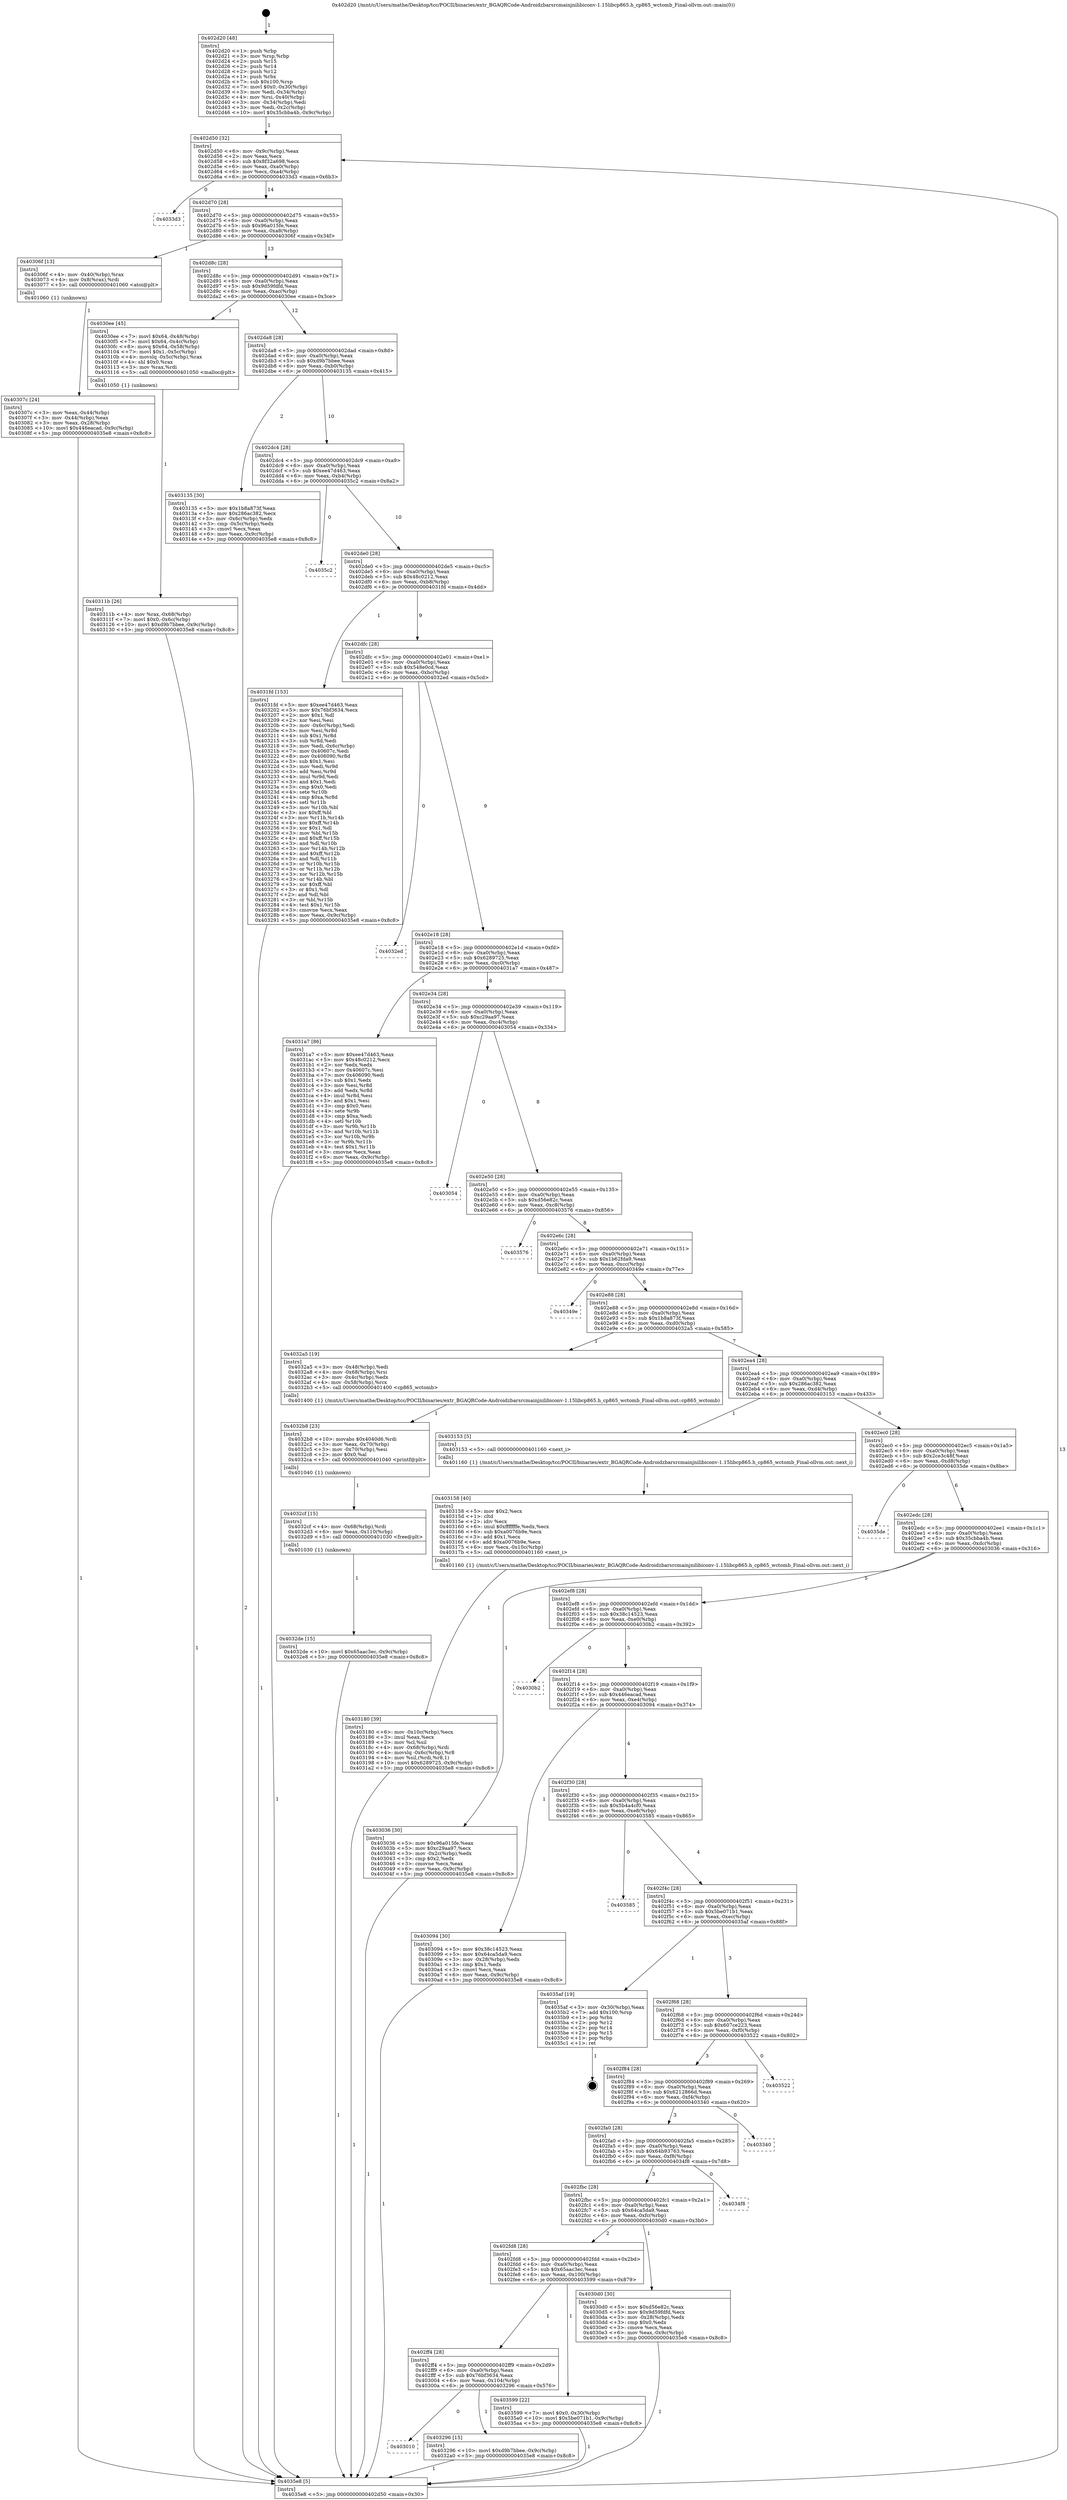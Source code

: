digraph "0x402d20" {
  label = "0x402d20 (/mnt/c/Users/mathe/Desktop/tcc/POCII/binaries/extr_BGAQRCode-Androidzbarsrcmainjnilibiconv-1.15libcp865.h_cp865_wctomb_Final-ollvm.out::main(0))"
  labelloc = "t"
  node[shape=record]

  Entry [label="",width=0.3,height=0.3,shape=circle,fillcolor=black,style=filled]
  "0x402d50" [label="{
     0x402d50 [32]\l
     | [instrs]\l
     &nbsp;&nbsp;0x402d50 \<+6\>: mov -0x9c(%rbp),%eax\l
     &nbsp;&nbsp;0x402d56 \<+2\>: mov %eax,%ecx\l
     &nbsp;&nbsp;0x402d58 \<+6\>: sub $0x8f32a698,%ecx\l
     &nbsp;&nbsp;0x402d5e \<+6\>: mov %eax,-0xa0(%rbp)\l
     &nbsp;&nbsp;0x402d64 \<+6\>: mov %ecx,-0xa4(%rbp)\l
     &nbsp;&nbsp;0x402d6a \<+6\>: je 00000000004033d3 \<main+0x6b3\>\l
  }"]
  "0x4033d3" [label="{
     0x4033d3\l
  }", style=dashed]
  "0x402d70" [label="{
     0x402d70 [28]\l
     | [instrs]\l
     &nbsp;&nbsp;0x402d70 \<+5\>: jmp 0000000000402d75 \<main+0x55\>\l
     &nbsp;&nbsp;0x402d75 \<+6\>: mov -0xa0(%rbp),%eax\l
     &nbsp;&nbsp;0x402d7b \<+5\>: sub $0x96a015fe,%eax\l
     &nbsp;&nbsp;0x402d80 \<+6\>: mov %eax,-0xa8(%rbp)\l
     &nbsp;&nbsp;0x402d86 \<+6\>: je 000000000040306f \<main+0x34f\>\l
  }"]
  Exit [label="",width=0.3,height=0.3,shape=circle,fillcolor=black,style=filled,peripheries=2]
  "0x40306f" [label="{
     0x40306f [13]\l
     | [instrs]\l
     &nbsp;&nbsp;0x40306f \<+4\>: mov -0x40(%rbp),%rax\l
     &nbsp;&nbsp;0x403073 \<+4\>: mov 0x8(%rax),%rdi\l
     &nbsp;&nbsp;0x403077 \<+5\>: call 0000000000401060 \<atoi@plt\>\l
     | [calls]\l
     &nbsp;&nbsp;0x401060 \{1\} (unknown)\l
  }"]
  "0x402d8c" [label="{
     0x402d8c [28]\l
     | [instrs]\l
     &nbsp;&nbsp;0x402d8c \<+5\>: jmp 0000000000402d91 \<main+0x71\>\l
     &nbsp;&nbsp;0x402d91 \<+6\>: mov -0xa0(%rbp),%eax\l
     &nbsp;&nbsp;0x402d97 \<+5\>: sub $0x9d59fdfd,%eax\l
     &nbsp;&nbsp;0x402d9c \<+6\>: mov %eax,-0xac(%rbp)\l
     &nbsp;&nbsp;0x402da2 \<+6\>: je 00000000004030ee \<main+0x3ce\>\l
  }"]
  "0x4032de" [label="{
     0x4032de [15]\l
     | [instrs]\l
     &nbsp;&nbsp;0x4032de \<+10\>: movl $0x65aac3ec,-0x9c(%rbp)\l
     &nbsp;&nbsp;0x4032e8 \<+5\>: jmp 00000000004035e8 \<main+0x8c8\>\l
  }"]
  "0x4030ee" [label="{
     0x4030ee [45]\l
     | [instrs]\l
     &nbsp;&nbsp;0x4030ee \<+7\>: movl $0x64,-0x48(%rbp)\l
     &nbsp;&nbsp;0x4030f5 \<+7\>: movl $0x64,-0x4c(%rbp)\l
     &nbsp;&nbsp;0x4030fc \<+8\>: movq $0x64,-0x58(%rbp)\l
     &nbsp;&nbsp;0x403104 \<+7\>: movl $0x1,-0x5c(%rbp)\l
     &nbsp;&nbsp;0x40310b \<+4\>: movslq -0x5c(%rbp),%rax\l
     &nbsp;&nbsp;0x40310f \<+4\>: shl $0x0,%rax\l
     &nbsp;&nbsp;0x403113 \<+3\>: mov %rax,%rdi\l
     &nbsp;&nbsp;0x403116 \<+5\>: call 0000000000401050 \<malloc@plt\>\l
     | [calls]\l
     &nbsp;&nbsp;0x401050 \{1\} (unknown)\l
  }"]
  "0x402da8" [label="{
     0x402da8 [28]\l
     | [instrs]\l
     &nbsp;&nbsp;0x402da8 \<+5\>: jmp 0000000000402dad \<main+0x8d\>\l
     &nbsp;&nbsp;0x402dad \<+6\>: mov -0xa0(%rbp),%eax\l
     &nbsp;&nbsp;0x402db3 \<+5\>: sub $0xd9b7bbee,%eax\l
     &nbsp;&nbsp;0x402db8 \<+6\>: mov %eax,-0xb0(%rbp)\l
     &nbsp;&nbsp;0x402dbe \<+6\>: je 0000000000403135 \<main+0x415\>\l
  }"]
  "0x4032cf" [label="{
     0x4032cf [15]\l
     | [instrs]\l
     &nbsp;&nbsp;0x4032cf \<+4\>: mov -0x68(%rbp),%rdi\l
     &nbsp;&nbsp;0x4032d3 \<+6\>: mov %eax,-0x110(%rbp)\l
     &nbsp;&nbsp;0x4032d9 \<+5\>: call 0000000000401030 \<free@plt\>\l
     | [calls]\l
     &nbsp;&nbsp;0x401030 \{1\} (unknown)\l
  }"]
  "0x403135" [label="{
     0x403135 [30]\l
     | [instrs]\l
     &nbsp;&nbsp;0x403135 \<+5\>: mov $0x1b8a873f,%eax\l
     &nbsp;&nbsp;0x40313a \<+5\>: mov $0x286ac382,%ecx\l
     &nbsp;&nbsp;0x40313f \<+3\>: mov -0x6c(%rbp),%edx\l
     &nbsp;&nbsp;0x403142 \<+3\>: cmp -0x5c(%rbp),%edx\l
     &nbsp;&nbsp;0x403145 \<+3\>: cmovl %ecx,%eax\l
     &nbsp;&nbsp;0x403148 \<+6\>: mov %eax,-0x9c(%rbp)\l
     &nbsp;&nbsp;0x40314e \<+5\>: jmp 00000000004035e8 \<main+0x8c8\>\l
  }"]
  "0x402dc4" [label="{
     0x402dc4 [28]\l
     | [instrs]\l
     &nbsp;&nbsp;0x402dc4 \<+5\>: jmp 0000000000402dc9 \<main+0xa9\>\l
     &nbsp;&nbsp;0x402dc9 \<+6\>: mov -0xa0(%rbp),%eax\l
     &nbsp;&nbsp;0x402dcf \<+5\>: sub $0xee47d463,%eax\l
     &nbsp;&nbsp;0x402dd4 \<+6\>: mov %eax,-0xb4(%rbp)\l
     &nbsp;&nbsp;0x402dda \<+6\>: je 00000000004035c2 \<main+0x8a2\>\l
  }"]
  "0x4032b8" [label="{
     0x4032b8 [23]\l
     | [instrs]\l
     &nbsp;&nbsp;0x4032b8 \<+10\>: movabs $0x4040d6,%rdi\l
     &nbsp;&nbsp;0x4032c2 \<+3\>: mov %eax,-0x70(%rbp)\l
     &nbsp;&nbsp;0x4032c5 \<+3\>: mov -0x70(%rbp),%esi\l
     &nbsp;&nbsp;0x4032c8 \<+2\>: mov $0x0,%al\l
     &nbsp;&nbsp;0x4032ca \<+5\>: call 0000000000401040 \<printf@plt\>\l
     | [calls]\l
     &nbsp;&nbsp;0x401040 \{1\} (unknown)\l
  }"]
  "0x4035c2" [label="{
     0x4035c2\l
  }", style=dashed]
  "0x402de0" [label="{
     0x402de0 [28]\l
     | [instrs]\l
     &nbsp;&nbsp;0x402de0 \<+5\>: jmp 0000000000402de5 \<main+0xc5\>\l
     &nbsp;&nbsp;0x402de5 \<+6\>: mov -0xa0(%rbp),%eax\l
     &nbsp;&nbsp;0x402deb \<+5\>: sub $0x48c0212,%eax\l
     &nbsp;&nbsp;0x402df0 \<+6\>: mov %eax,-0xb8(%rbp)\l
     &nbsp;&nbsp;0x402df6 \<+6\>: je 00000000004031fd \<main+0x4dd\>\l
  }"]
  "0x403010" [label="{
     0x403010\l
  }", style=dashed]
  "0x4031fd" [label="{
     0x4031fd [153]\l
     | [instrs]\l
     &nbsp;&nbsp;0x4031fd \<+5\>: mov $0xee47d463,%eax\l
     &nbsp;&nbsp;0x403202 \<+5\>: mov $0x76bf3634,%ecx\l
     &nbsp;&nbsp;0x403207 \<+2\>: mov $0x1,%dl\l
     &nbsp;&nbsp;0x403209 \<+2\>: xor %esi,%esi\l
     &nbsp;&nbsp;0x40320b \<+3\>: mov -0x6c(%rbp),%edi\l
     &nbsp;&nbsp;0x40320e \<+3\>: mov %esi,%r8d\l
     &nbsp;&nbsp;0x403211 \<+4\>: sub $0x1,%r8d\l
     &nbsp;&nbsp;0x403215 \<+3\>: sub %r8d,%edi\l
     &nbsp;&nbsp;0x403218 \<+3\>: mov %edi,-0x6c(%rbp)\l
     &nbsp;&nbsp;0x40321b \<+7\>: mov 0x40607c,%edi\l
     &nbsp;&nbsp;0x403222 \<+8\>: mov 0x406090,%r8d\l
     &nbsp;&nbsp;0x40322a \<+3\>: sub $0x1,%esi\l
     &nbsp;&nbsp;0x40322d \<+3\>: mov %edi,%r9d\l
     &nbsp;&nbsp;0x403230 \<+3\>: add %esi,%r9d\l
     &nbsp;&nbsp;0x403233 \<+4\>: imul %r9d,%edi\l
     &nbsp;&nbsp;0x403237 \<+3\>: and $0x1,%edi\l
     &nbsp;&nbsp;0x40323a \<+3\>: cmp $0x0,%edi\l
     &nbsp;&nbsp;0x40323d \<+4\>: sete %r10b\l
     &nbsp;&nbsp;0x403241 \<+4\>: cmp $0xa,%r8d\l
     &nbsp;&nbsp;0x403245 \<+4\>: setl %r11b\l
     &nbsp;&nbsp;0x403249 \<+3\>: mov %r10b,%bl\l
     &nbsp;&nbsp;0x40324c \<+3\>: xor $0xff,%bl\l
     &nbsp;&nbsp;0x40324f \<+3\>: mov %r11b,%r14b\l
     &nbsp;&nbsp;0x403252 \<+4\>: xor $0xff,%r14b\l
     &nbsp;&nbsp;0x403256 \<+3\>: xor $0x1,%dl\l
     &nbsp;&nbsp;0x403259 \<+3\>: mov %bl,%r15b\l
     &nbsp;&nbsp;0x40325c \<+4\>: and $0xff,%r15b\l
     &nbsp;&nbsp;0x403260 \<+3\>: and %dl,%r10b\l
     &nbsp;&nbsp;0x403263 \<+3\>: mov %r14b,%r12b\l
     &nbsp;&nbsp;0x403266 \<+4\>: and $0xff,%r12b\l
     &nbsp;&nbsp;0x40326a \<+3\>: and %dl,%r11b\l
     &nbsp;&nbsp;0x40326d \<+3\>: or %r10b,%r15b\l
     &nbsp;&nbsp;0x403270 \<+3\>: or %r11b,%r12b\l
     &nbsp;&nbsp;0x403273 \<+3\>: xor %r12b,%r15b\l
     &nbsp;&nbsp;0x403276 \<+3\>: or %r14b,%bl\l
     &nbsp;&nbsp;0x403279 \<+3\>: xor $0xff,%bl\l
     &nbsp;&nbsp;0x40327c \<+3\>: or $0x1,%dl\l
     &nbsp;&nbsp;0x40327f \<+2\>: and %dl,%bl\l
     &nbsp;&nbsp;0x403281 \<+3\>: or %bl,%r15b\l
     &nbsp;&nbsp;0x403284 \<+4\>: test $0x1,%r15b\l
     &nbsp;&nbsp;0x403288 \<+3\>: cmovne %ecx,%eax\l
     &nbsp;&nbsp;0x40328b \<+6\>: mov %eax,-0x9c(%rbp)\l
     &nbsp;&nbsp;0x403291 \<+5\>: jmp 00000000004035e8 \<main+0x8c8\>\l
  }"]
  "0x402dfc" [label="{
     0x402dfc [28]\l
     | [instrs]\l
     &nbsp;&nbsp;0x402dfc \<+5\>: jmp 0000000000402e01 \<main+0xe1\>\l
     &nbsp;&nbsp;0x402e01 \<+6\>: mov -0xa0(%rbp),%eax\l
     &nbsp;&nbsp;0x402e07 \<+5\>: sub $0x548e0cd,%eax\l
     &nbsp;&nbsp;0x402e0c \<+6\>: mov %eax,-0xbc(%rbp)\l
     &nbsp;&nbsp;0x402e12 \<+6\>: je 00000000004032ed \<main+0x5cd\>\l
  }"]
  "0x403296" [label="{
     0x403296 [15]\l
     | [instrs]\l
     &nbsp;&nbsp;0x403296 \<+10\>: movl $0xd9b7bbee,-0x9c(%rbp)\l
     &nbsp;&nbsp;0x4032a0 \<+5\>: jmp 00000000004035e8 \<main+0x8c8\>\l
  }"]
  "0x4032ed" [label="{
     0x4032ed\l
  }", style=dashed]
  "0x402e18" [label="{
     0x402e18 [28]\l
     | [instrs]\l
     &nbsp;&nbsp;0x402e18 \<+5\>: jmp 0000000000402e1d \<main+0xfd\>\l
     &nbsp;&nbsp;0x402e1d \<+6\>: mov -0xa0(%rbp),%eax\l
     &nbsp;&nbsp;0x402e23 \<+5\>: sub $0x6289725,%eax\l
     &nbsp;&nbsp;0x402e28 \<+6\>: mov %eax,-0xc0(%rbp)\l
     &nbsp;&nbsp;0x402e2e \<+6\>: je 00000000004031a7 \<main+0x487\>\l
  }"]
  "0x402ff4" [label="{
     0x402ff4 [28]\l
     | [instrs]\l
     &nbsp;&nbsp;0x402ff4 \<+5\>: jmp 0000000000402ff9 \<main+0x2d9\>\l
     &nbsp;&nbsp;0x402ff9 \<+6\>: mov -0xa0(%rbp),%eax\l
     &nbsp;&nbsp;0x402fff \<+5\>: sub $0x76bf3634,%eax\l
     &nbsp;&nbsp;0x403004 \<+6\>: mov %eax,-0x104(%rbp)\l
     &nbsp;&nbsp;0x40300a \<+6\>: je 0000000000403296 \<main+0x576\>\l
  }"]
  "0x4031a7" [label="{
     0x4031a7 [86]\l
     | [instrs]\l
     &nbsp;&nbsp;0x4031a7 \<+5\>: mov $0xee47d463,%eax\l
     &nbsp;&nbsp;0x4031ac \<+5\>: mov $0x48c0212,%ecx\l
     &nbsp;&nbsp;0x4031b1 \<+2\>: xor %edx,%edx\l
     &nbsp;&nbsp;0x4031b3 \<+7\>: mov 0x40607c,%esi\l
     &nbsp;&nbsp;0x4031ba \<+7\>: mov 0x406090,%edi\l
     &nbsp;&nbsp;0x4031c1 \<+3\>: sub $0x1,%edx\l
     &nbsp;&nbsp;0x4031c4 \<+3\>: mov %esi,%r8d\l
     &nbsp;&nbsp;0x4031c7 \<+3\>: add %edx,%r8d\l
     &nbsp;&nbsp;0x4031ca \<+4\>: imul %r8d,%esi\l
     &nbsp;&nbsp;0x4031ce \<+3\>: and $0x1,%esi\l
     &nbsp;&nbsp;0x4031d1 \<+3\>: cmp $0x0,%esi\l
     &nbsp;&nbsp;0x4031d4 \<+4\>: sete %r9b\l
     &nbsp;&nbsp;0x4031d8 \<+3\>: cmp $0xa,%edi\l
     &nbsp;&nbsp;0x4031db \<+4\>: setl %r10b\l
     &nbsp;&nbsp;0x4031df \<+3\>: mov %r9b,%r11b\l
     &nbsp;&nbsp;0x4031e2 \<+3\>: and %r10b,%r11b\l
     &nbsp;&nbsp;0x4031e5 \<+3\>: xor %r10b,%r9b\l
     &nbsp;&nbsp;0x4031e8 \<+3\>: or %r9b,%r11b\l
     &nbsp;&nbsp;0x4031eb \<+4\>: test $0x1,%r11b\l
     &nbsp;&nbsp;0x4031ef \<+3\>: cmovne %ecx,%eax\l
     &nbsp;&nbsp;0x4031f2 \<+6\>: mov %eax,-0x9c(%rbp)\l
     &nbsp;&nbsp;0x4031f8 \<+5\>: jmp 00000000004035e8 \<main+0x8c8\>\l
  }"]
  "0x402e34" [label="{
     0x402e34 [28]\l
     | [instrs]\l
     &nbsp;&nbsp;0x402e34 \<+5\>: jmp 0000000000402e39 \<main+0x119\>\l
     &nbsp;&nbsp;0x402e39 \<+6\>: mov -0xa0(%rbp),%eax\l
     &nbsp;&nbsp;0x402e3f \<+5\>: sub $0xc29aa97,%eax\l
     &nbsp;&nbsp;0x402e44 \<+6\>: mov %eax,-0xc4(%rbp)\l
     &nbsp;&nbsp;0x402e4a \<+6\>: je 0000000000403054 \<main+0x334\>\l
  }"]
  "0x403599" [label="{
     0x403599 [22]\l
     | [instrs]\l
     &nbsp;&nbsp;0x403599 \<+7\>: movl $0x0,-0x30(%rbp)\l
     &nbsp;&nbsp;0x4035a0 \<+10\>: movl $0x5be071b1,-0x9c(%rbp)\l
     &nbsp;&nbsp;0x4035aa \<+5\>: jmp 00000000004035e8 \<main+0x8c8\>\l
  }"]
  "0x403054" [label="{
     0x403054\l
  }", style=dashed]
  "0x402e50" [label="{
     0x402e50 [28]\l
     | [instrs]\l
     &nbsp;&nbsp;0x402e50 \<+5\>: jmp 0000000000402e55 \<main+0x135\>\l
     &nbsp;&nbsp;0x402e55 \<+6\>: mov -0xa0(%rbp),%eax\l
     &nbsp;&nbsp;0x402e5b \<+5\>: sub $0xd56e82c,%eax\l
     &nbsp;&nbsp;0x402e60 \<+6\>: mov %eax,-0xc8(%rbp)\l
     &nbsp;&nbsp;0x402e66 \<+6\>: je 0000000000403576 \<main+0x856\>\l
  }"]
  "0x403180" [label="{
     0x403180 [39]\l
     | [instrs]\l
     &nbsp;&nbsp;0x403180 \<+6\>: mov -0x10c(%rbp),%ecx\l
     &nbsp;&nbsp;0x403186 \<+3\>: imul %eax,%ecx\l
     &nbsp;&nbsp;0x403189 \<+3\>: mov %cl,%sil\l
     &nbsp;&nbsp;0x40318c \<+4\>: mov -0x68(%rbp),%rdi\l
     &nbsp;&nbsp;0x403190 \<+4\>: movslq -0x6c(%rbp),%r8\l
     &nbsp;&nbsp;0x403194 \<+4\>: mov %sil,(%rdi,%r8,1)\l
     &nbsp;&nbsp;0x403198 \<+10\>: movl $0x6289725,-0x9c(%rbp)\l
     &nbsp;&nbsp;0x4031a2 \<+5\>: jmp 00000000004035e8 \<main+0x8c8\>\l
  }"]
  "0x403576" [label="{
     0x403576\l
  }", style=dashed]
  "0x402e6c" [label="{
     0x402e6c [28]\l
     | [instrs]\l
     &nbsp;&nbsp;0x402e6c \<+5\>: jmp 0000000000402e71 \<main+0x151\>\l
     &nbsp;&nbsp;0x402e71 \<+6\>: mov -0xa0(%rbp),%eax\l
     &nbsp;&nbsp;0x402e77 \<+5\>: sub $0x1b62fda9,%eax\l
     &nbsp;&nbsp;0x402e7c \<+6\>: mov %eax,-0xcc(%rbp)\l
     &nbsp;&nbsp;0x402e82 \<+6\>: je 000000000040349e \<main+0x77e\>\l
  }"]
  "0x403158" [label="{
     0x403158 [40]\l
     | [instrs]\l
     &nbsp;&nbsp;0x403158 \<+5\>: mov $0x2,%ecx\l
     &nbsp;&nbsp;0x40315d \<+1\>: cltd\l
     &nbsp;&nbsp;0x40315e \<+2\>: idiv %ecx\l
     &nbsp;&nbsp;0x403160 \<+6\>: imul $0xfffffffe,%edx,%ecx\l
     &nbsp;&nbsp;0x403166 \<+6\>: sub $0xa0076b9e,%ecx\l
     &nbsp;&nbsp;0x40316c \<+3\>: add $0x1,%ecx\l
     &nbsp;&nbsp;0x40316f \<+6\>: add $0xa0076b9e,%ecx\l
     &nbsp;&nbsp;0x403175 \<+6\>: mov %ecx,-0x10c(%rbp)\l
     &nbsp;&nbsp;0x40317b \<+5\>: call 0000000000401160 \<next_i\>\l
     | [calls]\l
     &nbsp;&nbsp;0x401160 \{1\} (/mnt/c/Users/mathe/Desktop/tcc/POCII/binaries/extr_BGAQRCode-Androidzbarsrcmainjnilibiconv-1.15libcp865.h_cp865_wctomb_Final-ollvm.out::next_i)\l
  }"]
  "0x40349e" [label="{
     0x40349e\l
  }", style=dashed]
  "0x402e88" [label="{
     0x402e88 [28]\l
     | [instrs]\l
     &nbsp;&nbsp;0x402e88 \<+5\>: jmp 0000000000402e8d \<main+0x16d\>\l
     &nbsp;&nbsp;0x402e8d \<+6\>: mov -0xa0(%rbp),%eax\l
     &nbsp;&nbsp;0x402e93 \<+5\>: sub $0x1b8a873f,%eax\l
     &nbsp;&nbsp;0x402e98 \<+6\>: mov %eax,-0xd0(%rbp)\l
     &nbsp;&nbsp;0x402e9e \<+6\>: je 00000000004032a5 \<main+0x585\>\l
  }"]
  "0x40311b" [label="{
     0x40311b [26]\l
     | [instrs]\l
     &nbsp;&nbsp;0x40311b \<+4\>: mov %rax,-0x68(%rbp)\l
     &nbsp;&nbsp;0x40311f \<+7\>: movl $0x0,-0x6c(%rbp)\l
     &nbsp;&nbsp;0x403126 \<+10\>: movl $0xd9b7bbee,-0x9c(%rbp)\l
     &nbsp;&nbsp;0x403130 \<+5\>: jmp 00000000004035e8 \<main+0x8c8\>\l
  }"]
  "0x4032a5" [label="{
     0x4032a5 [19]\l
     | [instrs]\l
     &nbsp;&nbsp;0x4032a5 \<+3\>: mov -0x48(%rbp),%edi\l
     &nbsp;&nbsp;0x4032a8 \<+4\>: mov -0x68(%rbp),%rsi\l
     &nbsp;&nbsp;0x4032ac \<+3\>: mov -0x4c(%rbp),%edx\l
     &nbsp;&nbsp;0x4032af \<+4\>: mov -0x58(%rbp),%rcx\l
     &nbsp;&nbsp;0x4032b3 \<+5\>: call 0000000000401400 \<cp865_wctomb\>\l
     | [calls]\l
     &nbsp;&nbsp;0x401400 \{1\} (/mnt/c/Users/mathe/Desktop/tcc/POCII/binaries/extr_BGAQRCode-Androidzbarsrcmainjnilibiconv-1.15libcp865.h_cp865_wctomb_Final-ollvm.out::cp865_wctomb)\l
  }"]
  "0x402ea4" [label="{
     0x402ea4 [28]\l
     | [instrs]\l
     &nbsp;&nbsp;0x402ea4 \<+5\>: jmp 0000000000402ea9 \<main+0x189\>\l
     &nbsp;&nbsp;0x402ea9 \<+6\>: mov -0xa0(%rbp),%eax\l
     &nbsp;&nbsp;0x402eaf \<+5\>: sub $0x286ac382,%eax\l
     &nbsp;&nbsp;0x402eb4 \<+6\>: mov %eax,-0xd4(%rbp)\l
     &nbsp;&nbsp;0x402eba \<+6\>: je 0000000000403153 \<main+0x433\>\l
  }"]
  "0x402fd8" [label="{
     0x402fd8 [28]\l
     | [instrs]\l
     &nbsp;&nbsp;0x402fd8 \<+5\>: jmp 0000000000402fdd \<main+0x2bd\>\l
     &nbsp;&nbsp;0x402fdd \<+6\>: mov -0xa0(%rbp),%eax\l
     &nbsp;&nbsp;0x402fe3 \<+5\>: sub $0x65aac3ec,%eax\l
     &nbsp;&nbsp;0x402fe8 \<+6\>: mov %eax,-0x100(%rbp)\l
     &nbsp;&nbsp;0x402fee \<+6\>: je 0000000000403599 \<main+0x879\>\l
  }"]
  "0x403153" [label="{
     0x403153 [5]\l
     | [instrs]\l
     &nbsp;&nbsp;0x403153 \<+5\>: call 0000000000401160 \<next_i\>\l
     | [calls]\l
     &nbsp;&nbsp;0x401160 \{1\} (/mnt/c/Users/mathe/Desktop/tcc/POCII/binaries/extr_BGAQRCode-Androidzbarsrcmainjnilibiconv-1.15libcp865.h_cp865_wctomb_Final-ollvm.out::next_i)\l
  }"]
  "0x402ec0" [label="{
     0x402ec0 [28]\l
     | [instrs]\l
     &nbsp;&nbsp;0x402ec0 \<+5\>: jmp 0000000000402ec5 \<main+0x1a5\>\l
     &nbsp;&nbsp;0x402ec5 \<+6\>: mov -0xa0(%rbp),%eax\l
     &nbsp;&nbsp;0x402ecb \<+5\>: sub $0x2ce3c48f,%eax\l
     &nbsp;&nbsp;0x402ed0 \<+6\>: mov %eax,-0xd8(%rbp)\l
     &nbsp;&nbsp;0x402ed6 \<+6\>: je 00000000004035de \<main+0x8be\>\l
  }"]
  "0x4030d0" [label="{
     0x4030d0 [30]\l
     | [instrs]\l
     &nbsp;&nbsp;0x4030d0 \<+5\>: mov $0xd56e82c,%eax\l
     &nbsp;&nbsp;0x4030d5 \<+5\>: mov $0x9d59fdfd,%ecx\l
     &nbsp;&nbsp;0x4030da \<+3\>: mov -0x28(%rbp),%edx\l
     &nbsp;&nbsp;0x4030dd \<+3\>: cmp $0x0,%edx\l
     &nbsp;&nbsp;0x4030e0 \<+3\>: cmove %ecx,%eax\l
     &nbsp;&nbsp;0x4030e3 \<+6\>: mov %eax,-0x9c(%rbp)\l
     &nbsp;&nbsp;0x4030e9 \<+5\>: jmp 00000000004035e8 \<main+0x8c8\>\l
  }"]
  "0x4035de" [label="{
     0x4035de\l
  }", style=dashed]
  "0x402edc" [label="{
     0x402edc [28]\l
     | [instrs]\l
     &nbsp;&nbsp;0x402edc \<+5\>: jmp 0000000000402ee1 \<main+0x1c1\>\l
     &nbsp;&nbsp;0x402ee1 \<+6\>: mov -0xa0(%rbp),%eax\l
     &nbsp;&nbsp;0x402ee7 \<+5\>: sub $0x35cbba4b,%eax\l
     &nbsp;&nbsp;0x402eec \<+6\>: mov %eax,-0xdc(%rbp)\l
     &nbsp;&nbsp;0x402ef2 \<+6\>: je 0000000000403036 \<main+0x316\>\l
  }"]
  "0x402fbc" [label="{
     0x402fbc [28]\l
     | [instrs]\l
     &nbsp;&nbsp;0x402fbc \<+5\>: jmp 0000000000402fc1 \<main+0x2a1\>\l
     &nbsp;&nbsp;0x402fc1 \<+6\>: mov -0xa0(%rbp),%eax\l
     &nbsp;&nbsp;0x402fc7 \<+5\>: sub $0x64ca5da9,%eax\l
     &nbsp;&nbsp;0x402fcc \<+6\>: mov %eax,-0xfc(%rbp)\l
     &nbsp;&nbsp;0x402fd2 \<+6\>: je 00000000004030d0 \<main+0x3b0\>\l
  }"]
  "0x403036" [label="{
     0x403036 [30]\l
     | [instrs]\l
     &nbsp;&nbsp;0x403036 \<+5\>: mov $0x96a015fe,%eax\l
     &nbsp;&nbsp;0x40303b \<+5\>: mov $0xc29aa97,%ecx\l
     &nbsp;&nbsp;0x403040 \<+3\>: mov -0x2c(%rbp),%edx\l
     &nbsp;&nbsp;0x403043 \<+3\>: cmp $0x2,%edx\l
     &nbsp;&nbsp;0x403046 \<+3\>: cmovne %ecx,%eax\l
     &nbsp;&nbsp;0x403049 \<+6\>: mov %eax,-0x9c(%rbp)\l
     &nbsp;&nbsp;0x40304f \<+5\>: jmp 00000000004035e8 \<main+0x8c8\>\l
  }"]
  "0x402ef8" [label="{
     0x402ef8 [28]\l
     | [instrs]\l
     &nbsp;&nbsp;0x402ef8 \<+5\>: jmp 0000000000402efd \<main+0x1dd\>\l
     &nbsp;&nbsp;0x402efd \<+6\>: mov -0xa0(%rbp),%eax\l
     &nbsp;&nbsp;0x402f03 \<+5\>: sub $0x38c14523,%eax\l
     &nbsp;&nbsp;0x402f08 \<+6\>: mov %eax,-0xe0(%rbp)\l
     &nbsp;&nbsp;0x402f0e \<+6\>: je 00000000004030b2 \<main+0x392\>\l
  }"]
  "0x4035e8" [label="{
     0x4035e8 [5]\l
     | [instrs]\l
     &nbsp;&nbsp;0x4035e8 \<+5\>: jmp 0000000000402d50 \<main+0x30\>\l
  }"]
  "0x402d20" [label="{
     0x402d20 [48]\l
     | [instrs]\l
     &nbsp;&nbsp;0x402d20 \<+1\>: push %rbp\l
     &nbsp;&nbsp;0x402d21 \<+3\>: mov %rsp,%rbp\l
     &nbsp;&nbsp;0x402d24 \<+2\>: push %r15\l
     &nbsp;&nbsp;0x402d26 \<+2\>: push %r14\l
     &nbsp;&nbsp;0x402d28 \<+2\>: push %r12\l
     &nbsp;&nbsp;0x402d2a \<+1\>: push %rbx\l
     &nbsp;&nbsp;0x402d2b \<+7\>: sub $0x100,%rsp\l
     &nbsp;&nbsp;0x402d32 \<+7\>: movl $0x0,-0x30(%rbp)\l
     &nbsp;&nbsp;0x402d39 \<+3\>: mov %edi,-0x34(%rbp)\l
     &nbsp;&nbsp;0x402d3c \<+4\>: mov %rsi,-0x40(%rbp)\l
     &nbsp;&nbsp;0x402d40 \<+3\>: mov -0x34(%rbp),%edi\l
     &nbsp;&nbsp;0x402d43 \<+3\>: mov %edi,-0x2c(%rbp)\l
     &nbsp;&nbsp;0x402d46 \<+10\>: movl $0x35cbba4b,-0x9c(%rbp)\l
  }"]
  "0x40307c" [label="{
     0x40307c [24]\l
     | [instrs]\l
     &nbsp;&nbsp;0x40307c \<+3\>: mov %eax,-0x44(%rbp)\l
     &nbsp;&nbsp;0x40307f \<+3\>: mov -0x44(%rbp),%eax\l
     &nbsp;&nbsp;0x403082 \<+3\>: mov %eax,-0x28(%rbp)\l
     &nbsp;&nbsp;0x403085 \<+10\>: movl $0x446eacad,-0x9c(%rbp)\l
     &nbsp;&nbsp;0x40308f \<+5\>: jmp 00000000004035e8 \<main+0x8c8\>\l
  }"]
  "0x4034f8" [label="{
     0x4034f8\l
  }", style=dashed]
  "0x4030b2" [label="{
     0x4030b2\l
  }", style=dashed]
  "0x402f14" [label="{
     0x402f14 [28]\l
     | [instrs]\l
     &nbsp;&nbsp;0x402f14 \<+5\>: jmp 0000000000402f19 \<main+0x1f9\>\l
     &nbsp;&nbsp;0x402f19 \<+6\>: mov -0xa0(%rbp),%eax\l
     &nbsp;&nbsp;0x402f1f \<+5\>: sub $0x446eacad,%eax\l
     &nbsp;&nbsp;0x402f24 \<+6\>: mov %eax,-0xe4(%rbp)\l
     &nbsp;&nbsp;0x402f2a \<+6\>: je 0000000000403094 \<main+0x374\>\l
  }"]
  "0x402fa0" [label="{
     0x402fa0 [28]\l
     | [instrs]\l
     &nbsp;&nbsp;0x402fa0 \<+5\>: jmp 0000000000402fa5 \<main+0x285\>\l
     &nbsp;&nbsp;0x402fa5 \<+6\>: mov -0xa0(%rbp),%eax\l
     &nbsp;&nbsp;0x402fab \<+5\>: sub $0x64b93763,%eax\l
     &nbsp;&nbsp;0x402fb0 \<+6\>: mov %eax,-0xf8(%rbp)\l
     &nbsp;&nbsp;0x402fb6 \<+6\>: je 00000000004034f8 \<main+0x7d8\>\l
  }"]
  "0x403094" [label="{
     0x403094 [30]\l
     | [instrs]\l
     &nbsp;&nbsp;0x403094 \<+5\>: mov $0x38c14523,%eax\l
     &nbsp;&nbsp;0x403099 \<+5\>: mov $0x64ca5da9,%ecx\l
     &nbsp;&nbsp;0x40309e \<+3\>: mov -0x28(%rbp),%edx\l
     &nbsp;&nbsp;0x4030a1 \<+3\>: cmp $0x1,%edx\l
     &nbsp;&nbsp;0x4030a4 \<+3\>: cmovl %ecx,%eax\l
     &nbsp;&nbsp;0x4030a7 \<+6\>: mov %eax,-0x9c(%rbp)\l
     &nbsp;&nbsp;0x4030ad \<+5\>: jmp 00000000004035e8 \<main+0x8c8\>\l
  }"]
  "0x402f30" [label="{
     0x402f30 [28]\l
     | [instrs]\l
     &nbsp;&nbsp;0x402f30 \<+5\>: jmp 0000000000402f35 \<main+0x215\>\l
     &nbsp;&nbsp;0x402f35 \<+6\>: mov -0xa0(%rbp),%eax\l
     &nbsp;&nbsp;0x402f3b \<+5\>: sub $0x5b4a4cf0,%eax\l
     &nbsp;&nbsp;0x402f40 \<+6\>: mov %eax,-0xe8(%rbp)\l
     &nbsp;&nbsp;0x402f46 \<+6\>: je 0000000000403585 \<main+0x865\>\l
  }"]
  "0x403340" [label="{
     0x403340\l
  }", style=dashed]
  "0x403585" [label="{
     0x403585\l
  }", style=dashed]
  "0x402f4c" [label="{
     0x402f4c [28]\l
     | [instrs]\l
     &nbsp;&nbsp;0x402f4c \<+5\>: jmp 0000000000402f51 \<main+0x231\>\l
     &nbsp;&nbsp;0x402f51 \<+6\>: mov -0xa0(%rbp),%eax\l
     &nbsp;&nbsp;0x402f57 \<+5\>: sub $0x5be071b1,%eax\l
     &nbsp;&nbsp;0x402f5c \<+6\>: mov %eax,-0xec(%rbp)\l
     &nbsp;&nbsp;0x402f62 \<+6\>: je 00000000004035af \<main+0x88f\>\l
  }"]
  "0x402f84" [label="{
     0x402f84 [28]\l
     | [instrs]\l
     &nbsp;&nbsp;0x402f84 \<+5\>: jmp 0000000000402f89 \<main+0x269\>\l
     &nbsp;&nbsp;0x402f89 \<+6\>: mov -0xa0(%rbp),%eax\l
     &nbsp;&nbsp;0x402f8f \<+5\>: sub $0x6212866d,%eax\l
     &nbsp;&nbsp;0x402f94 \<+6\>: mov %eax,-0xf4(%rbp)\l
     &nbsp;&nbsp;0x402f9a \<+6\>: je 0000000000403340 \<main+0x620\>\l
  }"]
  "0x4035af" [label="{
     0x4035af [19]\l
     | [instrs]\l
     &nbsp;&nbsp;0x4035af \<+3\>: mov -0x30(%rbp),%eax\l
     &nbsp;&nbsp;0x4035b2 \<+7\>: add $0x100,%rsp\l
     &nbsp;&nbsp;0x4035b9 \<+1\>: pop %rbx\l
     &nbsp;&nbsp;0x4035ba \<+2\>: pop %r12\l
     &nbsp;&nbsp;0x4035bc \<+2\>: pop %r14\l
     &nbsp;&nbsp;0x4035be \<+2\>: pop %r15\l
     &nbsp;&nbsp;0x4035c0 \<+1\>: pop %rbp\l
     &nbsp;&nbsp;0x4035c1 \<+1\>: ret\l
  }"]
  "0x402f68" [label="{
     0x402f68 [28]\l
     | [instrs]\l
     &nbsp;&nbsp;0x402f68 \<+5\>: jmp 0000000000402f6d \<main+0x24d\>\l
     &nbsp;&nbsp;0x402f6d \<+6\>: mov -0xa0(%rbp),%eax\l
     &nbsp;&nbsp;0x402f73 \<+5\>: sub $0x607ce223,%eax\l
     &nbsp;&nbsp;0x402f78 \<+6\>: mov %eax,-0xf0(%rbp)\l
     &nbsp;&nbsp;0x402f7e \<+6\>: je 0000000000403522 \<main+0x802\>\l
  }"]
  "0x403522" [label="{
     0x403522\l
  }", style=dashed]
  Entry -> "0x402d20" [label=" 1"]
  "0x402d50" -> "0x4033d3" [label=" 0"]
  "0x402d50" -> "0x402d70" [label=" 14"]
  "0x4035af" -> Exit [label=" 1"]
  "0x402d70" -> "0x40306f" [label=" 1"]
  "0x402d70" -> "0x402d8c" [label=" 13"]
  "0x403599" -> "0x4035e8" [label=" 1"]
  "0x402d8c" -> "0x4030ee" [label=" 1"]
  "0x402d8c" -> "0x402da8" [label=" 12"]
  "0x4032de" -> "0x4035e8" [label=" 1"]
  "0x402da8" -> "0x403135" [label=" 2"]
  "0x402da8" -> "0x402dc4" [label=" 10"]
  "0x4032cf" -> "0x4032de" [label=" 1"]
  "0x402dc4" -> "0x4035c2" [label=" 0"]
  "0x402dc4" -> "0x402de0" [label=" 10"]
  "0x4032b8" -> "0x4032cf" [label=" 1"]
  "0x402de0" -> "0x4031fd" [label=" 1"]
  "0x402de0" -> "0x402dfc" [label=" 9"]
  "0x4032a5" -> "0x4032b8" [label=" 1"]
  "0x402dfc" -> "0x4032ed" [label=" 0"]
  "0x402dfc" -> "0x402e18" [label=" 9"]
  "0x403296" -> "0x4035e8" [label=" 1"]
  "0x402e18" -> "0x4031a7" [label=" 1"]
  "0x402e18" -> "0x402e34" [label=" 8"]
  "0x402ff4" -> "0x403296" [label=" 1"]
  "0x402e34" -> "0x403054" [label=" 0"]
  "0x402e34" -> "0x402e50" [label=" 8"]
  "0x402ff4" -> "0x403010" [label=" 0"]
  "0x402e50" -> "0x403576" [label=" 0"]
  "0x402e50" -> "0x402e6c" [label=" 8"]
  "0x402fd8" -> "0x403599" [label=" 1"]
  "0x402e6c" -> "0x40349e" [label=" 0"]
  "0x402e6c" -> "0x402e88" [label=" 8"]
  "0x402fd8" -> "0x402ff4" [label=" 1"]
  "0x402e88" -> "0x4032a5" [label=" 1"]
  "0x402e88" -> "0x402ea4" [label=" 7"]
  "0x4031fd" -> "0x4035e8" [label=" 1"]
  "0x402ea4" -> "0x403153" [label=" 1"]
  "0x402ea4" -> "0x402ec0" [label=" 6"]
  "0x4031a7" -> "0x4035e8" [label=" 1"]
  "0x402ec0" -> "0x4035de" [label=" 0"]
  "0x402ec0" -> "0x402edc" [label=" 6"]
  "0x403180" -> "0x4035e8" [label=" 1"]
  "0x402edc" -> "0x403036" [label=" 1"]
  "0x402edc" -> "0x402ef8" [label=" 5"]
  "0x403036" -> "0x4035e8" [label=" 1"]
  "0x402d20" -> "0x402d50" [label=" 1"]
  "0x4035e8" -> "0x402d50" [label=" 13"]
  "0x40306f" -> "0x40307c" [label=" 1"]
  "0x40307c" -> "0x4035e8" [label=" 1"]
  "0x403153" -> "0x403158" [label=" 1"]
  "0x402ef8" -> "0x4030b2" [label=" 0"]
  "0x402ef8" -> "0x402f14" [label=" 5"]
  "0x403135" -> "0x4035e8" [label=" 2"]
  "0x402f14" -> "0x403094" [label=" 1"]
  "0x402f14" -> "0x402f30" [label=" 4"]
  "0x403094" -> "0x4035e8" [label=" 1"]
  "0x4030ee" -> "0x40311b" [label=" 1"]
  "0x402f30" -> "0x403585" [label=" 0"]
  "0x402f30" -> "0x402f4c" [label=" 4"]
  "0x4030d0" -> "0x4035e8" [label=" 1"]
  "0x402f4c" -> "0x4035af" [label=" 1"]
  "0x402f4c" -> "0x402f68" [label=" 3"]
  "0x402fbc" -> "0x4030d0" [label=" 1"]
  "0x402f68" -> "0x403522" [label=" 0"]
  "0x402f68" -> "0x402f84" [label=" 3"]
  "0x402fbc" -> "0x402fd8" [label=" 2"]
  "0x402f84" -> "0x403340" [label=" 0"]
  "0x402f84" -> "0x402fa0" [label=" 3"]
  "0x40311b" -> "0x4035e8" [label=" 1"]
  "0x402fa0" -> "0x4034f8" [label=" 0"]
  "0x402fa0" -> "0x402fbc" [label=" 3"]
  "0x403158" -> "0x403180" [label=" 1"]
}
